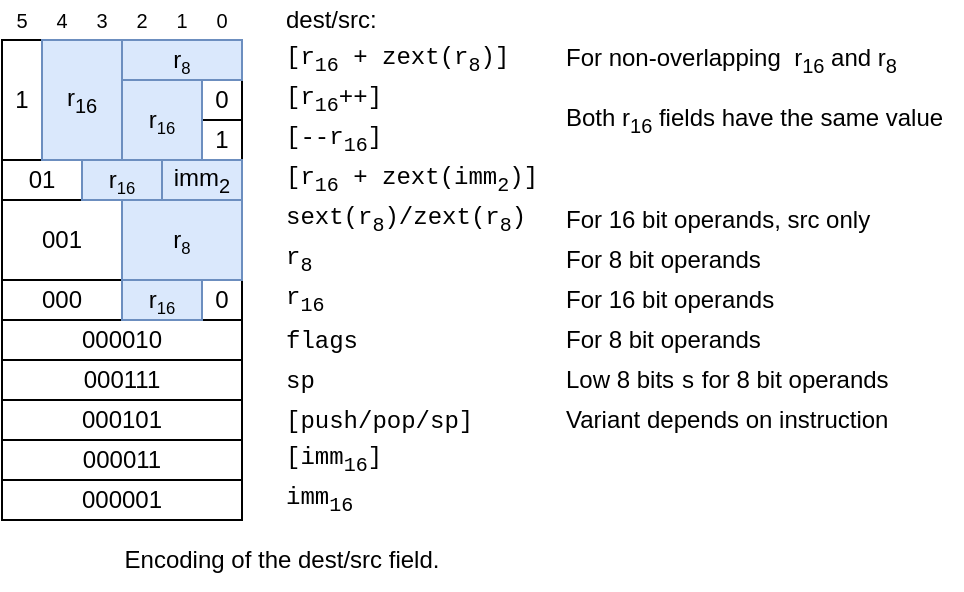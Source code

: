 <mxfile version="24.4.13" type="device">
  <diagram name="Page-1" id="8t9VR4DYHycpJsPRwd7p">
    <mxGraphModel dx="711" dy="638" grid="1" gridSize="10" guides="1" tooltips="1" connect="1" arrows="1" fold="1" page="1" pageScale="1" pageWidth="827" pageHeight="1169" math="0" shadow="0">
      <root>
        <mxCell id="0" />
        <mxCell id="1" parent="0" />
        <mxCell id="bUVeGB_KQTC8PTgQv7-W-1" value="1" style="rounded=0;whiteSpace=wrap;html=1;" vertex="1" parent="1">
          <mxGeometry x="80" y="340" width="20" height="60" as="geometry" />
        </mxCell>
        <mxCell id="bUVeGB_KQTC8PTgQv7-W-2" value="&lt;font style=&quot;font-size: 10px;&quot;&gt;5&lt;/font&gt;" style="text;html=1;align=center;verticalAlign=middle;whiteSpace=wrap;rounded=0;" vertex="1" parent="1">
          <mxGeometry x="80" y="320" width="20" height="20" as="geometry" />
        </mxCell>
        <mxCell id="bUVeGB_KQTC8PTgQv7-W-3" value="&lt;font style=&quot;font-size: 10px;&quot;&gt;4&lt;/font&gt;" style="text;html=1;align=center;verticalAlign=middle;whiteSpace=wrap;rounded=0;" vertex="1" parent="1">
          <mxGeometry x="100" y="320" width="20" height="20" as="geometry" />
        </mxCell>
        <mxCell id="bUVeGB_KQTC8PTgQv7-W-4" value="&lt;font style=&quot;font-size: 10px;&quot;&gt;3&lt;/font&gt;" style="text;html=1;align=center;verticalAlign=middle;whiteSpace=wrap;rounded=0;" vertex="1" parent="1">
          <mxGeometry x="120" y="320" width="20" height="20" as="geometry" />
        </mxCell>
        <mxCell id="bUVeGB_KQTC8PTgQv7-W-5" value="&lt;font style=&quot;font-size: 10px;&quot;&gt;2&lt;/font&gt;" style="text;html=1;align=center;verticalAlign=middle;whiteSpace=wrap;rounded=0;" vertex="1" parent="1">
          <mxGeometry x="140" y="320" width="20" height="20" as="geometry" />
        </mxCell>
        <mxCell id="bUVeGB_KQTC8PTgQv7-W-6" value="&lt;font style=&quot;font-size: 10px;&quot;&gt;1&lt;/font&gt;" style="text;html=1;align=center;verticalAlign=middle;whiteSpace=wrap;rounded=0;" vertex="1" parent="1">
          <mxGeometry x="160" y="320" width="20" height="20" as="geometry" />
        </mxCell>
        <mxCell id="bUVeGB_KQTC8PTgQv7-W-7" value="&lt;font style=&quot;font-size: 10px;&quot;&gt;0&lt;/font&gt;" style="text;html=1;align=center;verticalAlign=middle;whiteSpace=wrap;rounded=0;" vertex="1" parent="1">
          <mxGeometry x="180" y="320" width="20" height="20" as="geometry" />
        </mxCell>
        <mxCell id="bUVeGB_KQTC8PTgQv7-W-11" value="0" style="rounded=0;whiteSpace=wrap;html=1;" vertex="1" parent="1">
          <mxGeometry x="180" y="360" width="20" height="20" as="geometry" />
        </mxCell>
        <mxCell id="bUVeGB_KQTC8PTgQv7-W-12" value="1" style="rounded=0;whiteSpace=wrap;html=1;" vertex="1" parent="1">
          <mxGeometry x="180" y="380" width="20" height="20" as="geometry" />
        </mxCell>
        <mxCell id="bUVeGB_KQTC8PTgQv7-W-13" value="01" style="rounded=0;whiteSpace=wrap;html=1;" vertex="1" parent="1">
          <mxGeometry x="80" y="400" width="40" height="20" as="geometry" />
        </mxCell>
        <mxCell id="bUVeGB_KQTC8PTgQv7-W-16" value="001" style="rounded=0;whiteSpace=wrap;html=1;" vertex="1" parent="1">
          <mxGeometry x="80" y="420" width="60" height="40" as="geometry" />
        </mxCell>
        <mxCell id="bUVeGB_KQTC8PTgQv7-W-18" value="&lt;font face=&quot;Courier New&quot;&gt;[r&lt;sub&gt;16&lt;/sub&gt; + zext(r&lt;sub&gt;8&lt;/sub&gt;)]&lt;/font&gt;" style="text;html=1;align=left;verticalAlign=middle;whiteSpace=wrap;rounded=0;" vertex="1" parent="1">
          <mxGeometry x="220" y="340" width="120" height="20" as="geometry" />
        </mxCell>
        <mxCell id="bUVeGB_KQTC8PTgQv7-W-19" value="&lt;font face=&quot;Courier New&quot;&gt;[r&lt;sub&gt;16&lt;/sub&gt;++]&lt;/font&gt;" style="text;html=1;align=left;verticalAlign=middle;whiteSpace=wrap;rounded=0;" vertex="1" parent="1">
          <mxGeometry x="220" y="360" width="60" height="20" as="geometry" />
        </mxCell>
        <mxCell id="bUVeGB_KQTC8PTgQv7-W-20" value="&lt;font face=&quot;Courier New&quot;&gt;[--r&lt;sub&gt;16&lt;/sub&gt;]&lt;/font&gt;" style="text;html=1;align=left;verticalAlign=middle;whiteSpace=wrap;rounded=0;" vertex="1" parent="1">
          <mxGeometry x="220" y="380" width="60" height="20" as="geometry" />
        </mxCell>
        <mxCell id="bUVeGB_KQTC8PTgQv7-W-21" value="&lt;font face=&quot;Courier New&quot;&gt;r&lt;sub&gt;8&lt;/sub&gt;&lt;/font&gt;" style="text;html=1;align=left;verticalAlign=middle;whiteSpace=wrap;rounded=0;" vertex="1" parent="1">
          <mxGeometry x="220" y="440" width="30" height="20" as="geometry" />
        </mxCell>
        <mxCell id="bUVeGB_KQTC8PTgQv7-W-22" value="&lt;font face=&quot;Courier New&quot;&gt;[r&lt;sub&gt;16&lt;/sub&gt;&amp;nbsp;+ zext(imm&lt;sub&gt;2&lt;/sub&gt;)]&lt;/font&gt;" style="text;html=1;align=left;verticalAlign=middle;whiteSpace=wrap;rounded=0;" vertex="1" parent="1">
          <mxGeometry x="220" y="400" width="140" height="20" as="geometry" />
        </mxCell>
        <mxCell id="bUVeGB_KQTC8PTgQv7-W-25" value="0" style="rounded=0;whiteSpace=wrap;html=1;" vertex="1" parent="1">
          <mxGeometry x="180" y="460" width="20" height="20" as="geometry" />
        </mxCell>
        <mxCell id="bUVeGB_KQTC8PTgQv7-W-26" value="&lt;font face=&quot;Courier New&quot;&gt;r&lt;sub&gt;16&lt;/sub&gt;&lt;/font&gt;" style="text;html=1;align=left;verticalAlign=middle;whiteSpace=wrap;rounded=0;" vertex="1" parent="1">
          <mxGeometry x="220" y="460" width="60" height="20" as="geometry" />
        </mxCell>
        <mxCell id="bUVeGB_KQTC8PTgQv7-W-28" value="000111" style="rounded=0;whiteSpace=wrap;html=1;" vertex="1" parent="1">
          <mxGeometry x="80" y="500" width="120" height="20" as="geometry" />
        </mxCell>
        <mxCell id="bUVeGB_KQTC8PTgQv7-W-29" value="000101" style="rounded=0;whiteSpace=wrap;html=1;" vertex="1" parent="1">
          <mxGeometry x="80" y="520" width="120" height="20" as="geometry" />
        </mxCell>
        <mxCell id="bUVeGB_KQTC8PTgQv7-W-30" value="000011" style="rounded=0;whiteSpace=wrap;html=1;" vertex="1" parent="1">
          <mxGeometry x="80" y="540" width="120" height="20" as="geometry" />
        </mxCell>
        <mxCell id="bUVeGB_KQTC8PTgQv7-W-31" value="000001" style="rounded=0;whiteSpace=wrap;html=1;" vertex="1" parent="1">
          <mxGeometry x="80" y="560" width="120" height="20" as="geometry" />
        </mxCell>
        <mxCell id="bUVeGB_KQTC8PTgQv7-W-32" value="&lt;font face=&quot;Courier New&quot;&gt;sp&lt;/font&gt;" style="text;html=1;align=left;verticalAlign=middle;whiteSpace=wrap;rounded=0;" vertex="1" parent="1">
          <mxGeometry x="220" y="500" width="50" height="20" as="geometry" />
        </mxCell>
        <mxCell id="bUVeGB_KQTC8PTgQv7-W-33" value="&lt;font face=&quot;Courier New&quot;&gt;[push/pop/sp]&lt;/font&gt;" style="text;html=1;align=left;verticalAlign=middle;whiteSpace=wrap;rounded=0;" vertex="1" parent="1">
          <mxGeometry x="220" y="520" width="150" height="20" as="geometry" />
        </mxCell>
        <mxCell id="bUVeGB_KQTC8PTgQv7-W-34" value="&lt;span style=&quot;font-family: &amp;quot;Courier New&amp;quot;;&quot;&gt;[imm&lt;/span&gt;&lt;sub style=&quot;font-family: &amp;quot;Courier New&amp;quot;;&quot;&gt;16&lt;/sub&gt;&lt;span style=&quot;font-family: &amp;quot;Courier New&amp;quot;;&quot;&gt;]&lt;/span&gt;" style="text;html=1;align=left;verticalAlign=middle;whiteSpace=wrap;rounded=0;" vertex="1" parent="1">
          <mxGeometry x="220" y="540" width="150" height="20" as="geometry" />
        </mxCell>
        <mxCell id="bUVeGB_KQTC8PTgQv7-W-35" value="&lt;span style=&quot;font-family: &amp;quot;Courier New&amp;quot;;&quot;&gt;imm&lt;/span&gt;&lt;sub style=&quot;font-family: &amp;quot;Courier New&amp;quot;;&quot;&gt;16&lt;/sub&gt;" style="text;html=1;align=left;verticalAlign=middle;whiteSpace=wrap;rounded=0;" vertex="1" parent="1">
          <mxGeometry x="220" y="560" width="150" height="20" as="geometry" />
        </mxCell>
        <mxCell id="bUVeGB_KQTC8PTgQv7-W-36" value="Encoding of the dest/src field." style="text;html=1;align=center;verticalAlign=middle;whiteSpace=wrap;rounded=0;" vertex="1" parent="1">
          <mxGeometry x="80" y="585" width="280" height="30" as="geometry" />
        </mxCell>
        <mxCell id="bUVeGB_KQTC8PTgQv7-W-37" value="000010" style="rounded=0;whiteSpace=wrap;html=1;" vertex="1" parent="1">
          <mxGeometry x="80" y="480" width="120" height="20" as="geometry" />
        </mxCell>
        <mxCell id="bUVeGB_KQTC8PTgQv7-W-38" value="&lt;font face=&quot;Courier New&quot;&gt;flags&lt;/font&gt;" style="text;html=1;align=left;verticalAlign=middle;whiteSpace=wrap;rounded=0;" vertex="1" parent="1">
          <mxGeometry x="220" y="480" width="60" height="20" as="geometry" />
        </mxCell>
        <mxCell id="bUVeGB_KQTC8PTgQv7-W-39" value="dest/src:" style="text;html=1;align=left;verticalAlign=middle;whiteSpace=wrap;rounded=0;" vertex="1" parent="1">
          <mxGeometry x="220" y="320" width="80" height="20" as="geometry" />
        </mxCell>
        <mxCell id="bUVeGB_KQTC8PTgQv7-W-41" value="&lt;font face=&quot;Helvetica&quot;&gt;For non-overlapping&amp;nbsp; r&lt;sub style=&quot;&quot;&gt;16&lt;/sub&gt; and&amp;nbsp;r&lt;sub style=&quot;&quot;&gt;8&lt;/sub&gt;&lt;/font&gt;" style="text;html=1;align=left;verticalAlign=middle;whiteSpace=wrap;rounded=0;" vertex="1" parent="1">
          <mxGeometry x="360" y="340" width="170" height="20" as="geometry" />
        </mxCell>
        <mxCell id="bUVeGB_KQTC8PTgQv7-W-42" value="Both r&lt;sub&gt;16&lt;/sub&gt; fields have the same value" style="text;html=1;align=left;verticalAlign=middle;whiteSpace=wrap;rounded=0;" vertex="1" parent="1">
          <mxGeometry x="360" y="370" width="200" height="20" as="geometry" />
        </mxCell>
        <mxCell id="bUVeGB_KQTC8PTgQv7-W-43" value="&lt;font face=&quot;Courier New&quot;&gt;sext(r&lt;sub&gt;8&lt;/sub&gt;)/zext(r&lt;sub&gt;8&lt;/sub&gt;)&lt;/font&gt;" style="text;html=1;align=left;verticalAlign=middle;whiteSpace=wrap;rounded=0;" vertex="1" parent="1">
          <mxGeometry x="220" y="420" width="130" height="20" as="geometry" />
        </mxCell>
        <mxCell id="bUVeGB_KQTC8PTgQv7-W-44" value="For 16 bit operands, src only" style="text;html=1;align=left;verticalAlign=middle;whiteSpace=wrap;rounded=0;" vertex="1" parent="1">
          <mxGeometry x="360" y="420" width="160" height="20" as="geometry" />
        </mxCell>
        <mxCell id="bUVeGB_KQTC8PTgQv7-W-45" value="For 8 bit operands" style="text;html=1;align=left;verticalAlign=middle;whiteSpace=wrap;rounded=0;" vertex="1" parent="1">
          <mxGeometry x="360" y="440" width="120" height="20" as="geometry" />
        </mxCell>
        <mxCell id="bUVeGB_KQTC8PTgQv7-W-46" value="For 16 bit operands" style="text;html=1;align=left;verticalAlign=middle;whiteSpace=wrap;rounded=0;" vertex="1" parent="1">
          <mxGeometry x="360" y="460" width="120" height="20" as="geometry" />
        </mxCell>
        <mxCell id="bUVeGB_KQTC8PTgQv7-W-47" value="For 8 bit operands" style="text;html=1;align=left;verticalAlign=middle;whiteSpace=wrap;rounded=0;" vertex="1" parent="1">
          <mxGeometry x="360" y="480" width="120" height="20" as="geometry" />
        </mxCell>
        <mxCell id="bUVeGB_KQTC8PTgQv7-W-48" value="Low 8 bits &lt;font face=&quot;Courier New&quot;&gt;s&lt;/font&gt; for 8 bit operands" style="text;html=1;align=left;verticalAlign=middle;whiteSpace=wrap;rounded=0;" vertex="1" parent="1">
          <mxGeometry x="360" y="500" width="170" height="20" as="geometry" />
        </mxCell>
        <mxCell id="bUVeGB_KQTC8PTgQv7-W-49" value="Variant depends on instruction" style="text;html=1;align=left;verticalAlign=middle;whiteSpace=wrap;rounded=0;" vertex="1" parent="1">
          <mxGeometry x="360" y="520" width="170" height="20" as="geometry" />
        </mxCell>
        <mxCell id="bUVeGB_KQTC8PTgQv7-W-50" value="000" style="rounded=0;whiteSpace=wrap;html=1;" vertex="1" parent="1">
          <mxGeometry x="80" y="460" width="60" height="20" as="geometry" />
        </mxCell>
        <mxCell id="bUVeGB_KQTC8PTgQv7-W-8" value="r&lt;sub&gt;16&lt;/sub&gt;" style="rounded=0;whiteSpace=wrap;html=1;fillColor=#dae8fc;strokeColor=#6c8ebf;" vertex="1" parent="1">
          <mxGeometry x="100" y="340" width="40" height="60" as="geometry" />
        </mxCell>
        <mxCell id="bUVeGB_KQTC8PTgQv7-W-9" value="r&lt;span style=&quot;font-size: 10px;&quot;&gt;&lt;sub&gt;8&lt;/sub&gt;&lt;/span&gt;" style="rounded=0;whiteSpace=wrap;html=1;fillColor=#dae8fc;strokeColor=#6c8ebf;" vertex="1" parent="1">
          <mxGeometry x="140" y="340" width="60" height="20" as="geometry" />
        </mxCell>
        <mxCell id="bUVeGB_KQTC8PTgQv7-W-10" value="r&lt;span style=&quot;font-size: 10px;&quot;&gt;&lt;sub&gt;16&lt;/sub&gt;&lt;/span&gt;" style="rounded=0;whiteSpace=wrap;html=1;fillColor=#dae8fc;strokeColor=#6c8ebf;" vertex="1" parent="1">
          <mxGeometry x="140" y="360" width="40" height="40" as="geometry" />
        </mxCell>
        <mxCell id="bUVeGB_KQTC8PTgQv7-W-14" value="r&lt;span style=&quot;font-size: 10px;&quot;&gt;&lt;sub&gt;16&lt;/sub&gt;&lt;/span&gt;" style="rounded=0;whiteSpace=wrap;html=1;fillColor=#dae8fc;strokeColor=#6c8ebf;" vertex="1" parent="1">
          <mxGeometry x="120" y="400" width="40" height="20" as="geometry" />
        </mxCell>
        <mxCell id="bUVeGB_KQTC8PTgQv7-W-15" value="imm&lt;sub&gt;2&lt;/sub&gt;" style="rounded=0;whiteSpace=wrap;html=1;fillColor=#dae8fc;strokeColor=#6c8ebf;" vertex="1" parent="1">
          <mxGeometry x="160" y="400" width="40" height="20" as="geometry" />
        </mxCell>
        <mxCell id="bUVeGB_KQTC8PTgQv7-W-17" value="r&lt;span style=&quot;font-size: 10px;&quot;&gt;&lt;sub&gt;8&lt;/sub&gt;&lt;/span&gt;" style="rounded=0;whiteSpace=wrap;html=1;fillColor=#dae8fc;strokeColor=#6c8ebf;" vertex="1" parent="1">
          <mxGeometry x="140" y="420" width="60" height="40" as="geometry" />
        </mxCell>
        <mxCell id="bUVeGB_KQTC8PTgQv7-W-24" value="r&lt;span style=&quot;font-size: 10px;&quot;&gt;&lt;sub&gt;16&lt;/sub&gt;&lt;/span&gt;" style="rounded=0;whiteSpace=wrap;html=1;fillColor=#dae8fc;strokeColor=#6c8ebf;" vertex="1" parent="1">
          <mxGeometry x="140" y="460" width="40" height="20" as="geometry" />
        </mxCell>
      </root>
    </mxGraphModel>
  </diagram>
</mxfile>
